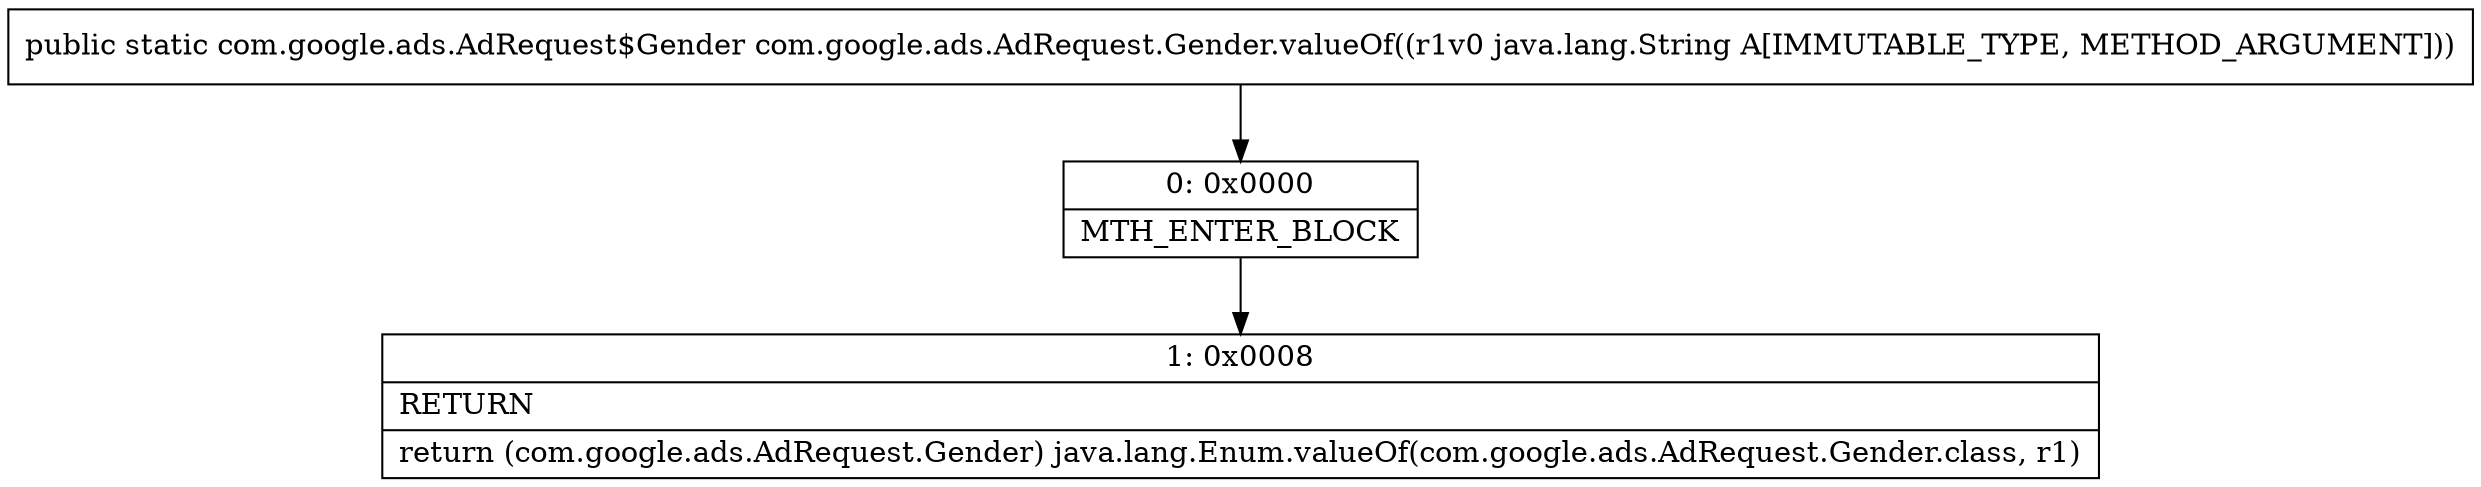 digraph "CFG forcom.google.ads.AdRequest.Gender.valueOf(Ljava\/lang\/String;)Lcom\/google\/ads\/AdRequest$Gender;" {
Node_0 [shape=record,label="{0\:\ 0x0000|MTH_ENTER_BLOCK\l}"];
Node_1 [shape=record,label="{1\:\ 0x0008|RETURN\l|return (com.google.ads.AdRequest.Gender) java.lang.Enum.valueOf(com.google.ads.AdRequest.Gender.class, r1)\l}"];
MethodNode[shape=record,label="{public static com.google.ads.AdRequest$Gender com.google.ads.AdRequest.Gender.valueOf((r1v0 java.lang.String A[IMMUTABLE_TYPE, METHOD_ARGUMENT])) }"];
MethodNode -> Node_0;
Node_0 -> Node_1;
}

